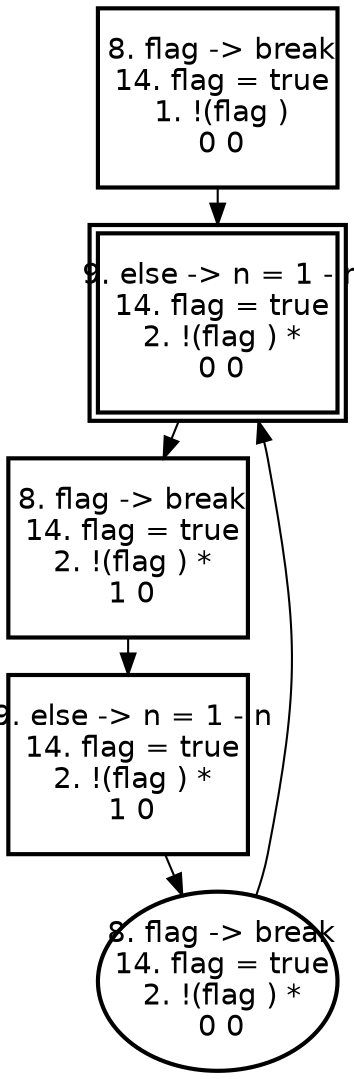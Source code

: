 digraph "" {
  graph [size="16,12",ranksep=.25];               
  node [shape=box,fontname=Helvetica,fontsize=14];
  node [width=1.6,height=1.2,fixedsize=true];     
 0 [label=" 8. flag -> break\n 14. flag = true\n 1. !(flag )\n 0 0\n" style = bold ];
 1 [label=" 9. else -> n = 1 - n\n 14. flag = true\n 2. !(flag ) *\n 0 0\n" peripheries = 2  style = bold ];
 2 [label=" 8. flag -> break\n 14. flag = true\n 2. !(flag ) *\n 1 0\n" style = bold ];
 3 [label=" 9. else -> n = 1 - n\n 14. flag = true\n 2. !(flag ) *\n 1 0\n" style = bold ];
 4 [label=" 8. flag -> break\n 14. flag = true\n 2. !(flag ) *\n 0 0\n" shape = ellipse  style = bold ];
 0 -> 1;
 1 -> 2;
 2 -> 3;
 3 -> 4;
 4 -> 1;
}
